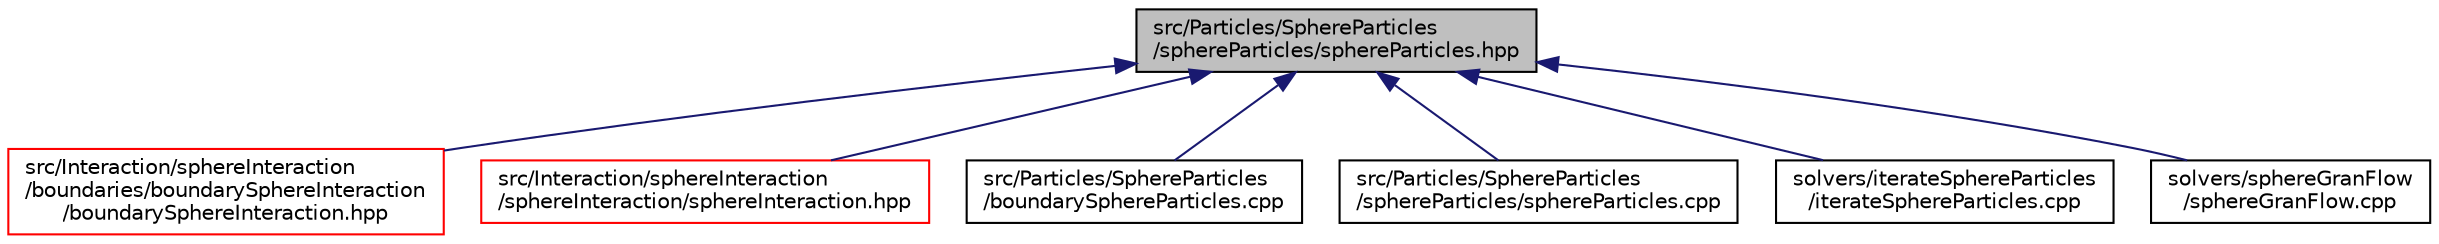 digraph "src/Particles/SphereParticles/sphereParticles/sphereParticles.hpp"
{
 // LATEX_PDF_SIZE
  edge [fontname="Helvetica",fontsize="10",labelfontname="Helvetica",labelfontsize="10"];
  node [fontname="Helvetica",fontsize="10",shape=record];
  Node1 [label="src/Particles/SphereParticles\l/sphereParticles/sphereParticles.hpp",height=0.2,width=0.4,color="black", fillcolor="grey75", style="filled", fontcolor="black",tooltip=" "];
  Node1 -> Node2 [dir="back",color="midnightblue",fontsize="10",style="solid",fontname="Helvetica"];
  Node2 [label="src/Interaction/sphereInteraction\l/boundaries/boundarySphereInteraction\l/boundarySphereInteraction.hpp",height=0.2,width=0.4,color="red", fillcolor="white", style="filled",URL="$boundarySphereInteraction_8hpp.html",tooltip=" "];
  Node1 -> Node14 [dir="back",color="midnightblue",fontsize="10",style="solid",fontname="Helvetica"];
  Node14 [label="src/Interaction/sphereInteraction\l/sphereInteraction/sphereInteraction.hpp",height=0.2,width=0.4,color="red", fillcolor="white", style="filled",URL="$sphereInteraction_8hpp.html",tooltip=" "];
  Node1 -> Node20 [dir="back",color="midnightblue",fontsize="10",style="solid",fontname="Helvetica"];
  Node20 [label="src/Particles/SphereParticles\l/boundarySphereParticles.cpp",height=0.2,width=0.4,color="black", fillcolor="white", style="filled",URL="$boundarySphereParticles_8cpp.html",tooltip=" "];
  Node1 -> Node21 [dir="back",color="midnightblue",fontsize="10",style="solid",fontname="Helvetica"];
  Node21 [label="src/Particles/SphereParticles\l/sphereParticles/sphereParticles.cpp",height=0.2,width=0.4,color="black", fillcolor="white", style="filled",URL="$sphereParticles_8cpp.html",tooltip=" "];
  Node1 -> Node22 [dir="back",color="midnightblue",fontsize="10",style="solid",fontname="Helvetica"];
  Node22 [label="solvers/iterateSphereParticles\l/iterateSphereParticles.cpp",height=0.2,width=0.4,color="black", fillcolor="white", style="filled",URL="$iterateSphereParticles_8cpp.html",tooltip=" "];
  Node1 -> Node23 [dir="back",color="midnightblue",fontsize="10",style="solid",fontname="Helvetica"];
  Node23 [label="solvers/sphereGranFlow\l/sphereGranFlow.cpp",height=0.2,width=0.4,color="black", fillcolor="white", style="filled",URL="$sphereGranFlow_8cpp.html",tooltip="sphereGranFlow solver"];
}
